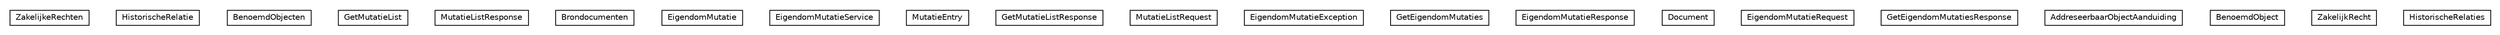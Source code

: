 #!/usr/local/bin/dot
#
# Class diagram 
# Generated by UMLGraph version R5_6-24-gf6e263 (http://www.umlgraph.org/)
#

digraph G {
	edge [fontname="Helvetica",fontsize=10,labelfontname="Helvetica",labelfontsize=10];
	node [fontname="Helvetica",fontsize=10,shape=plaintext];
	nodesep=0.25;
	ranksep=0.5;
	// nl.b3p.brmo.soap.eigendom.ZakelijkeRechten
	c93 [label=<<table title="nl.b3p.brmo.soap.eigendom.ZakelijkeRechten" border="0" cellborder="1" cellspacing="0" cellpadding="2" port="p" href="./ZakelijkeRechten.html">
		<tr><td><table border="0" cellspacing="0" cellpadding="1">
<tr><td align="center" balign="center"> ZakelijkeRechten </td></tr>
		</table></td></tr>
		</table>>, URL="./ZakelijkeRechten.html", fontname="Helvetica", fontcolor="black", fontsize=10.0];
	// nl.b3p.brmo.soap.eigendom.HistorischeRelatie
	c94 [label=<<table title="nl.b3p.brmo.soap.eigendom.HistorischeRelatie" border="0" cellborder="1" cellspacing="0" cellpadding="2" port="p" href="./HistorischeRelatie.html">
		<tr><td><table border="0" cellspacing="0" cellpadding="1">
<tr><td align="center" balign="center"> HistorischeRelatie </td></tr>
		</table></td></tr>
		</table>>, URL="./HistorischeRelatie.html", fontname="Helvetica", fontcolor="black", fontsize=10.0];
	// nl.b3p.brmo.soap.eigendom.BenoemdObjecten
	c95 [label=<<table title="nl.b3p.brmo.soap.eigendom.BenoemdObjecten" border="0" cellborder="1" cellspacing="0" cellpadding="2" port="p" href="./BenoemdObjecten.html">
		<tr><td><table border="0" cellspacing="0" cellpadding="1">
<tr><td align="center" balign="center"> BenoemdObjecten </td></tr>
		</table></td></tr>
		</table>>, URL="./BenoemdObjecten.html", fontname="Helvetica", fontcolor="black", fontsize=10.0];
	// nl.b3p.brmo.soap.eigendom.GetMutatieList
	c96 [label=<<table title="nl.b3p.brmo.soap.eigendom.GetMutatieList" border="0" cellborder="1" cellspacing="0" cellpadding="2" port="p" href="./GetMutatieList.html">
		<tr><td><table border="0" cellspacing="0" cellpadding="1">
<tr><td align="center" balign="center"> GetMutatieList </td></tr>
		</table></td></tr>
		</table>>, URL="./GetMutatieList.html", fontname="Helvetica", fontcolor="black", fontsize=10.0];
	// nl.b3p.brmo.soap.eigendom.MutatieListResponse
	c97 [label=<<table title="nl.b3p.brmo.soap.eigendom.MutatieListResponse" border="0" cellborder="1" cellspacing="0" cellpadding="2" port="p" href="./MutatieListResponse.html">
		<tr><td><table border="0" cellspacing="0" cellpadding="1">
<tr><td align="center" balign="center"> MutatieListResponse </td></tr>
		</table></td></tr>
		</table>>, URL="./MutatieListResponse.html", fontname="Helvetica", fontcolor="black", fontsize=10.0];
	// nl.b3p.brmo.soap.eigendom.Brondocumenten
	c98 [label=<<table title="nl.b3p.brmo.soap.eigendom.Brondocumenten" border="0" cellborder="1" cellspacing="0" cellpadding="2" port="p" href="./Brondocumenten.html">
		<tr><td><table border="0" cellspacing="0" cellpadding="1">
<tr><td align="center" balign="center"> Brondocumenten </td></tr>
		</table></td></tr>
		</table>>, URL="./Brondocumenten.html", fontname="Helvetica", fontcolor="black", fontsize=10.0];
	// nl.b3p.brmo.soap.eigendom.EigendomMutatie
	c99 [label=<<table title="nl.b3p.brmo.soap.eigendom.EigendomMutatie" border="0" cellborder="1" cellspacing="0" cellpadding="2" port="p" href="./EigendomMutatie.html">
		<tr><td><table border="0" cellspacing="0" cellpadding="1">
<tr><td align="center" balign="center"> EigendomMutatie </td></tr>
		</table></td></tr>
		</table>>, URL="./EigendomMutatie.html", fontname="Helvetica", fontcolor="black", fontsize=10.0];
	// nl.b3p.brmo.soap.eigendom.EigendomMutatieService
	c100 [label=<<table title="nl.b3p.brmo.soap.eigendom.EigendomMutatieService" border="0" cellborder="1" cellspacing="0" cellpadding="2" port="p" href="./EigendomMutatieService.html">
		<tr><td><table border="0" cellspacing="0" cellpadding="1">
<tr><td align="center" balign="center"> EigendomMutatieService </td></tr>
		</table></td></tr>
		</table>>, URL="./EigendomMutatieService.html", fontname="Helvetica", fontcolor="black", fontsize=10.0];
	// nl.b3p.brmo.soap.eigendom.MutatieEntry
	c101 [label=<<table title="nl.b3p.brmo.soap.eigendom.MutatieEntry" border="0" cellborder="1" cellspacing="0" cellpadding="2" port="p" href="./MutatieEntry.html">
		<tr><td><table border="0" cellspacing="0" cellpadding="1">
<tr><td align="center" balign="center"> MutatieEntry </td></tr>
		</table></td></tr>
		</table>>, URL="./MutatieEntry.html", fontname="Helvetica", fontcolor="black", fontsize=10.0];
	// nl.b3p.brmo.soap.eigendom.GetMutatieListResponse
	c102 [label=<<table title="nl.b3p.brmo.soap.eigendom.GetMutatieListResponse" border="0" cellborder="1" cellspacing="0" cellpadding="2" port="p" href="./GetMutatieListResponse.html">
		<tr><td><table border="0" cellspacing="0" cellpadding="1">
<tr><td align="center" balign="center"> GetMutatieListResponse </td></tr>
		</table></td></tr>
		</table>>, URL="./GetMutatieListResponse.html", fontname="Helvetica", fontcolor="black", fontsize=10.0];
	// nl.b3p.brmo.soap.eigendom.MutatieListRequest
	c103 [label=<<table title="nl.b3p.brmo.soap.eigendom.MutatieListRequest" border="0" cellborder="1" cellspacing="0" cellpadding="2" port="p" href="./MutatieListRequest.html">
		<tr><td><table border="0" cellspacing="0" cellpadding="1">
<tr><td align="center" balign="center"> MutatieListRequest </td></tr>
		</table></td></tr>
		</table>>, URL="./MutatieListRequest.html", fontname="Helvetica", fontcolor="black", fontsize=10.0];
	// nl.b3p.brmo.soap.eigendom.EigendomMutatieException
	c104 [label=<<table title="nl.b3p.brmo.soap.eigendom.EigendomMutatieException" border="0" cellborder="1" cellspacing="0" cellpadding="2" port="p" href="./EigendomMutatieException.html">
		<tr><td><table border="0" cellspacing="0" cellpadding="1">
<tr><td align="center" balign="center"> EigendomMutatieException </td></tr>
		</table></td></tr>
		</table>>, URL="./EigendomMutatieException.html", fontname="Helvetica", fontcolor="black", fontsize=10.0];
	// nl.b3p.brmo.soap.eigendom.GetEigendomMutaties
	c105 [label=<<table title="nl.b3p.brmo.soap.eigendom.GetEigendomMutaties" border="0" cellborder="1" cellspacing="0" cellpadding="2" port="p" href="./GetEigendomMutaties.html">
		<tr><td><table border="0" cellspacing="0" cellpadding="1">
<tr><td align="center" balign="center"> GetEigendomMutaties </td></tr>
		</table></td></tr>
		</table>>, URL="./GetEigendomMutaties.html", fontname="Helvetica", fontcolor="black", fontsize=10.0];
	// nl.b3p.brmo.soap.eigendom.EigendomMutatieResponse
	c106 [label=<<table title="nl.b3p.brmo.soap.eigendom.EigendomMutatieResponse" border="0" cellborder="1" cellspacing="0" cellpadding="2" port="p" href="./EigendomMutatieResponse.html">
		<tr><td><table border="0" cellspacing="0" cellpadding="1">
<tr><td align="center" balign="center"> EigendomMutatieResponse </td></tr>
		</table></td></tr>
		</table>>, URL="./EigendomMutatieResponse.html", fontname="Helvetica", fontcolor="black", fontsize=10.0];
	// nl.b3p.brmo.soap.eigendom.Document
	c107 [label=<<table title="nl.b3p.brmo.soap.eigendom.Document" border="0" cellborder="1" cellspacing="0" cellpadding="2" port="p" href="./Document.html">
		<tr><td><table border="0" cellspacing="0" cellpadding="1">
<tr><td align="center" balign="center"> Document </td></tr>
		</table></td></tr>
		</table>>, URL="./Document.html", fontname="Helvetica", fontcolor="black", fontsize=10.0];
	// nl.b3p.brmo.soap.eigendom.EigendomMutatieRequest
	c108 [label=<<table title="nl.b3p.brmo.soap.eigendom.EigendomMutatieRequest" border="0" cellborder="1" cellspacing="0" cellpadding="2" port="p" href="./EigendomMutatieRequest.html">
		<tr><td><table border="0" cellspacing="0" cellpadding="1">
<tr><td align="center" balign="center"> EigendomMutatieRequest </td></tr>
		</table></td></tr>
		</table>>, URL="./EigendomMutatieRequest.html", fontname="Helvetica", fontcolor="black", fontsize=10.0];
	// nl.b3p.brmo.soap.eigendom.GetEigendomMutatiesResponse
	c109 [label=<<table title="nl.b3p.brmo.soap.eigendom.GetEigendomMutatiesResponse" border="0" cellborder="1" cellspacing="0" cellpadding="2" port="p" href="./GetEigendomMutatiesResponse.html">
		<tr><td><table border="0" cellspacing="0" cellpadding="1">
<tr><td align="center" balign="center"> GetEigendomMutatiesResponse </td></tr>
		</table></td></tr>
		</table>>, URL="./GetEigendomMutatiesResponse.html", fontname="Helvetica", fontcolor="black", fontsize=10.0];
	// nl.b3p.brmo.soap.eigendom.AddreseerbaarObjectAanduiding
	c110 [label=<<table title="nl.b3p.brmo.soap.eigendom.AddreseerbaarObjectAanduiding" border="0" cellborder="1" cellspacing="0" cellpadding="2" port="p" href="./AddreseerbaarObjectAanduiding.html">
		<tr><td><table border="0" cellspacing="0" cellpadding="1">
<tr><td align="center" balign="center"> AddreseerbaarObjectAanduiding </td></tr>
		</table></td></tr>
		</table>>, URL="./AddreseerbaarObjectAanduiding.html", fontname="Helvetica", fontcolor="black", fontsize=10.0];
	// nl.b3p.brmo.soap.eigendom.BenoemdObject
	c111 [label=<<table title="nl.b3p.brmo.soap.eigendom.BenoemdObject" border="0" cellborder="1" cellspacing="0" cellpadding="2" port="p" href="./BenoemdObject.html">
		<tr><td><table border="0" cellspacing="0" cellpadding="1">
<tr><td align="center" balign="center"> BenoemdObject </td></tr>
		</table></td></tr>
		</table>>, URL="./BenoemdObject.html", fontname="Helvetica", fontcolor="black", fontsize=10.0];
	// nl.b3p.brmo.soap.eigendom.ZakelijkRecht
	c112 [label=<<table title="nl.b3p.brmo.soap.eigendom.ZakelijkRecht" border="0" cellborder="1" cellspacing="0" cellpadding="2" port="p" href="./ZakelijkRecht.html">
		<tr><td><table border="0" cellspacing="0" cellpadding="1">
<tr><td align="center" balign="center"> ZakelijkRecht </td></tr>
		</table></td></tr>
		</table>>, URL="./ZakelijkRecht.html", fontname="Helvetica", fontcolor="black", fontsize=10.0];
	// nl.b3p.brmo.soap.eigendom.HistorischeRelaties
	c113 [label=<<table title="nl.b3p.brmo.soap.eigendom.HistorischeRelaties" border="0" cellborder="1" cellspacing="0" cellpadding="2" port="p" href="./HistorischeRelaties.html">
		<tr><td><table border="0" cellspacing="0" cellpadding="1">
<tr><td align="center" balign="center"> HistorischeRelaties </td></tr>
		</table></td></tr>
		</table>>, URL="./HistorischeRelaties.html", fontname="Helvetica", fontcolor="black", fontsize=10.0];
}

